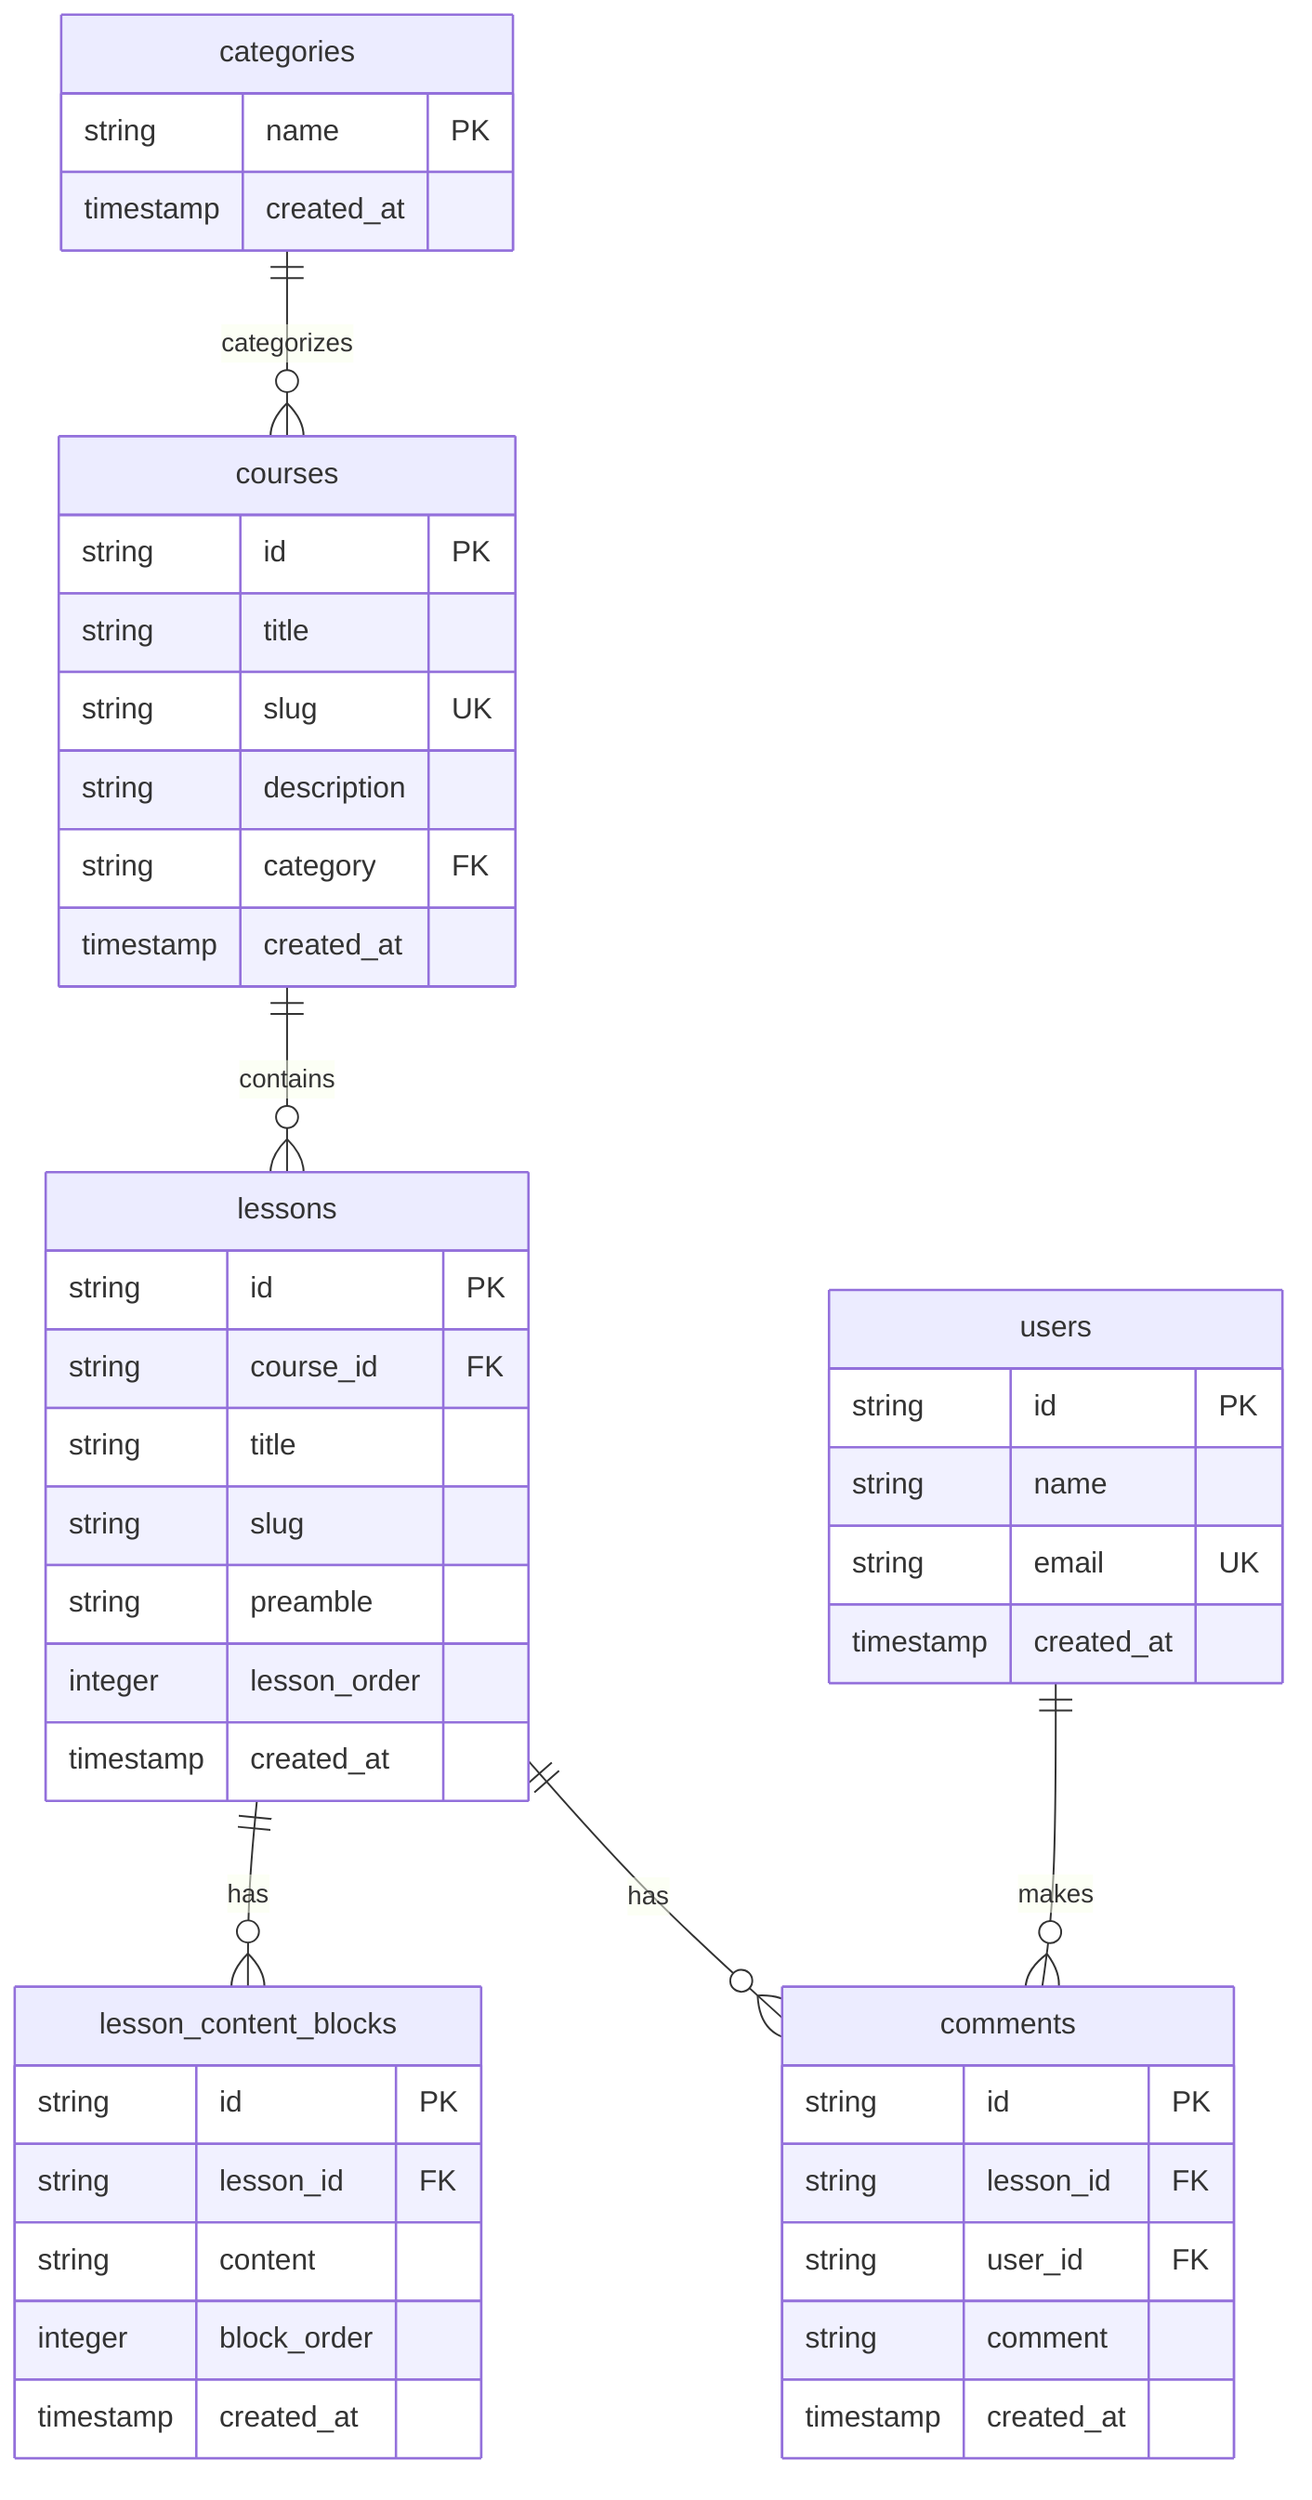 erDiagram
    courses {
        string id PK
        string title
        string slug UK
        string description
        string category FK
        timestamp created_at
    }

    lessons {
        string id PK
        string course_id FK
        string title
        string slug
        string preamble
        integer lesson_order
        timestamp created_at
    }

    lesson_content_blocks {
        string id PK
        string lesson_id FK
        string content
        integer block_order
        timestamp created_at
    }

    comments {
        string id PK
        string lesson_id FK
        string user_id FK
        string comment
        timestamp created_at
    }

    users {
        string id PK
        string name
        string email UK
        timestamp created_at
    }

    categories {
        string name PK
        timestamp created_at
    }

    courses ||--o{ lessons : contains
    lessons ||--o{ lesson_content_blocks : has
    lessons ||--o{ comments : has
    users ||--o{ comments : makes
    categories ||--o{ courses : categorizes